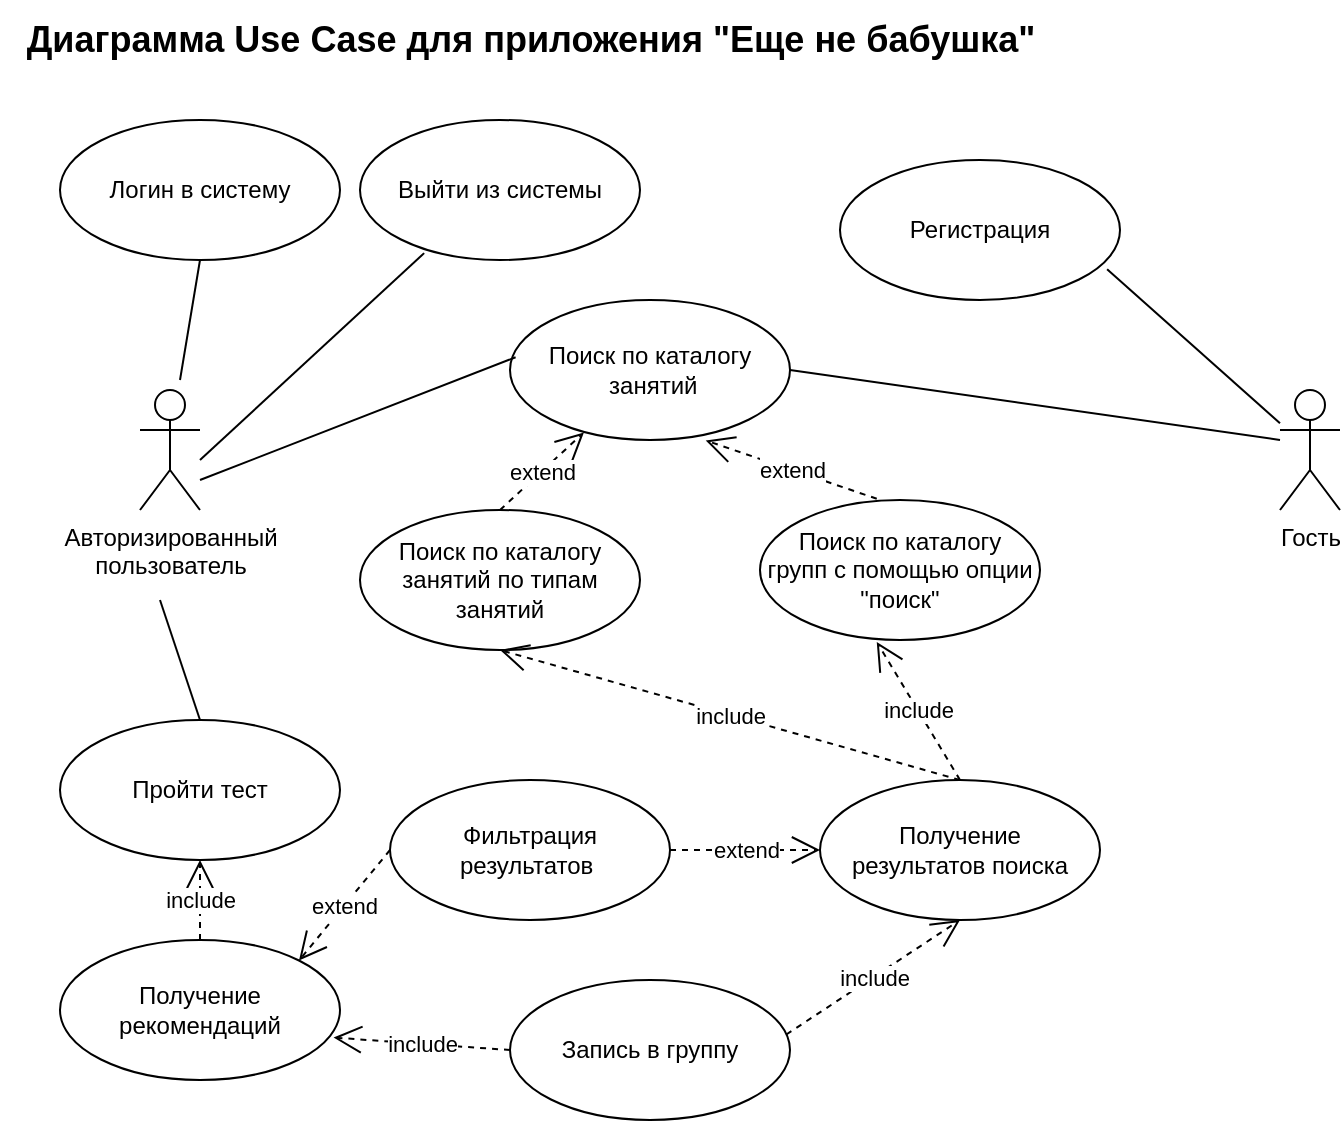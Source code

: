 <mxfile version="23.0.2" type="device">
  <diagram name="Страница — 1" id="w7injDPHYg48146lP7M6">
    <mxGraphModel dx="1002" dy="551" grid="1" gridSize="10" guides="1" tooltips="1" connect="1" arrows="1" fold="1" page="1" pageScale="1" pageWidth="827" pageHeight="1169" math="0" shadow="0">
      <root>
        <mxCell id="0" />
        <mxCell id="1" parent="0" />
        <mxCell id="jt6bjv7asWVGR9pXcY7B-1" value="Авторизированный&lt;br&gt;пользователь" style="shape=umlActor;verticalLabelPosition=bottom;verticalAlign=top;html=1;" parent="1" vertex="1">
          <mxGeometry x="110" y="195" width="30" height="60" as="geometry" />
        </mxCell>
        <mxCell id="jt6bjv7asWVGR9pXcY7B-2" value="Логин в систему" style="ellipse;whiteSpace=wrap;html=1;" parent="1" vertex="1">
          <mxGeometry x="70" y="60" width="140" height="70" as="geometry" />
        </mxCell>
        <mxCell id="jt6bjv7asWVGR9pXcY7B-3" value="Выйти из системы" style="ellipse;whiteSpace=wrap;html=1;" parent="1" vertex="1">
          <mxGeometry x="220" y="60" width="140" height="70" as="geometry" />
        </mxCell>
        <mxCell id="jt6bjv7asWVGR9pXcY7B-4" value="Пройти тест" style="ellipse;whiteSpace=wrap;html=1;" parent="1" vertex="1">
          <mxGeometry x="70" y="360" width="140" height="70" as="geometry" />
        </mxCell>
        <mxCell id="jt6bjv7asWVGR9pXcY7B-5" value="Регистрация" style="ellipse;whiteSpace=wrap;html=1;" parent="1" vertex="1">
          <mxGeometry x="460" y="80" width="140" height="70" as="geometry" />
        </mxCell>
        <mxCell id="jt6bjv7asWVGR9pXcY7B-6" value="Поиск по каталогу&lt;br&gt;&amp;nbsp;занятий" style="ellipse;whiteSpace=wrap;html=1;" parent="1" vertex="1">
          <mxGeometry x="295" y="150" width="140" height="70" as="geometry" />
        </mxCell>
        <mxCell id="jt6bjv7asWVGR9pXcY7B-10" value="Гость" style="shape=umlActor;verticalLabelPosition=bottom;verticalAlign=top;html=1;" parent="1" vertex="1">
          <mxGeometry x="680" y="195" width="30" height="60" as="geometry" />
        </mxCell>
        <mxCell id="jt6bjv7asWVGR9pXcY7B-16" value="" style="endArrow=none;endFill=0;endSize=12;html=1;rounded=0;entryX=0.5;entryY=1;entryDx=0;entryDy=0;" parent="1" target="jt6bjv7asWVGR9pXcY7B-2" edge="1">
          <mxGeometry width="160" relative="1" as="geometry">
            <mxPoint x="130" y="190" as="sourcePoint" />
            <mxPoint x="300" y="220" as="targetPoint" />
          </mxGeometry>
        </mxCell>
        <mxCell id="jt6bjv7asWVGR9pXcY7B-17" value="" style="endArrow=none;endFill=0;endSize=12;html=1;rounded=0;entryX=0.229;entryY=0.951;entryDx=0;entryDy=0;entryPerimeter=0;" parent="1" target="jt6bjv7asWVGR9pXcY7B-3" edge="1">
          <mxGeometry width="160" relative="1" as="geometry">
            <mxPoint x="140" y="230" as="sourcePoint" />
            <mxPoint x="230" y="117" as="targetPoint" />
          </mxGeometry>
        </mxCell>
        <mxCell id="jt6bjv7asWVGR9pXcY7B-18" value="" style="endArrow=none;endFill=0;endSize=12;html=1;rounded=0;entryX=0.02;entryY=0.409;entryDx=0;entryDy=0;entryPerimeter=0;" parent="1" target="jt6bjv7asWVGR9pXcY7B-6" edge="1">
          <mxGeometry width="160" relative="1" as="geometry">
            <mxPoint x="140" y="240" as="sourcePoint" />
            <mxPoint x="237" y="197" as="targetPoint" />
          </mxGeometry>
        </mxCell>
        <mxCell id="jt6bjv7asWVGR9pXcY7B-19" value="" style="endArrow=none;endFill=0;endSize=12;html=1;rounded=0;entryX=0.954;entryY=0.78;entryDx=0;entryDy=0;entryPerimeter=0;" parent="1" source="jt6bjv7asWVGR9pXcY7B-10" target="jt6bjv7asWVGR9pXcY7B-5" edge="1">
          <mxGeometry width="160" relative="1" as="geometry">
            <mxPoint x="330" y="280" as="sourcePoint" />
            <mxPoint x="490" y="280" as="targetPoint" />
          </mxGeometry>
        </mxCell>
        <mxCell id="jt6bjv7asWVGR9pXcY7B-20" value="" style="endArrow=none;endFill=0;endSize=12;html=1;rounded=0;entryX=1;entryY=0.5;entryDx=0;entryDy=0;" parent="1" target="jt6bjv7asWVGR9pXcY7B-6" edge="1">
          <mxGeometry width="160" relative="1" as="geometry">
            <mxPoint x="680" y="220" as="sourcePoint" />
            <mxPoint x="588" y="151" as="targetPoint" />
          </mxGeometry>
        </mxCell>
        <mxCell id="jt6bjv7asWVGR9pXcY7B-21" value="&lt;b&gt;&lt;font style=&quot;font-size: 18px;&quot;&gt;Диаграмма Use Case для приложения &quot;Еще не бабушка&quot;&lt;/font&gt;&lt;/b&gt;" style="text;html=1;align=center;verticalAlign=middle;resizable=0;points=[];autosize=1;strokeColor=none;fillColor=none;" parent="1" vertex="1">
          <mxGeometry x="40" width="530" height="40" as="geometry" />
        </mxCell>
        <mxCell id="wQ_ZRCEykFptOy4qQa8p-3" value="Поиск по каталогу&lt;br&gt;групп с помощью опции &quot;поиск&quot;" style="ellipse;whiteSpace=wrap;html=1;" parent="1" vertex="1">
          <mxGeometry x="420" y="250" width="140" height="70" as="geometry" />
        </mxCell>
        <mxCell id="wQ_ZRCEykFptOy4qQa8p-4" value="Поиск по каталогу&lt;br&gt;занятий по типам занятий" style="ellipse;whiteSpace=wrap;html=1;" parent="1" vertex="1">
          <mxGeometry x="220" y="255" width="140" height="70" as="geometry" />
        </mxCell>
        <mxCell id="wQ_ZRCEykFptOy4qQa8p-8" value="Получение &lt;br&gt;результатов поиска" style="ellipse;whiteSpace=wrap;html=1;" parent="1" vertex="1">
          <mxGeometry x="450" y="390" width="140" height="70" as="geometry" />
        </mxCell>
        <mxCell id="wQ_ZRCEykFptOy4qQa8p-11" value="extend" style="endArrow=open;endSize=12;dashed=1;html=1;rounded=0;exitX=0.5;exitY=0;exitDx=0;exitDy=0;entryX=0.264;entryY=0.946;entryDx=0;entryDy=0;entryPerimeter=0;" parent="1" source="wQ_ZRCEykFptOy4qQa8p-4" target="jt6bjv7asWVGR9pXcY7B-6" edge="1">
          <mxGeometry width="160" relative="1" as="geometry">
            <mxPoint x="330" y="280" as="sourcePoint" />
            <mxPoint x="490" y="280" as="targetPoint" />
          </mxGeometry>
        </mxCell>
        <mxCell id="wQ_ZRCEykFptOy4qQa8p-12" value="include" style="endArrow=open;endSize=12;dashed=1;html=1;rounded=0;exitX=0.5;exitY=0;exitDx=0;exitDy=0;entryX=0.5;entryY=1;entryDx=0;entryDy=0;" parent="1" source="wQ_ZRCEykFptOy4qQa8p-8" target="wQ_ZRCEykFptOy4qQa8p-4" edge="1">
          <mxGeometry width="160" relative="1" as="geometry">
            <mxPoint x="330" y="280" as="sourcePoint" />
            <mxPoint x="490" y="280" as="targetPoint" />
          </mxGeometry>
        </mxCell>
        <mxCell id="wQ_ZRCEykFptOy4qQa8p-13" value="extend" style="endArrow=open;endSize=12;dashed=1;html=1;rounded=0;exitX=0.417;exitY=-0.009;exitDx=0;exitDy=0;exitPerimeter=0;entryX=0.699;entryY=1.003;entryDx=0;entryDy=0;entryPerimeter=0;" parent="1" source="wQ_ZRCEykFptOy4qQa8p-3" target="jt6bjv7asWVGR9pXcY7B-6" edge="1">
          <mxGeometry width="160" relative="1" as="geometry">
            <mxPoint x="330" y="280" as="sourcePoint" />
            <mxPoint x="490" y="280" as="targetPoint" />
          </mxGeometry>
        </mxCell>
        <mxCell id="wQ_ZRCEykFptOy4qQa8p-14" value="include" style="endArrow=open;endSize=12;dashed=1;html=1;rounded=0;exitX=0.5;exitY=0;exitDx=0;exitDy=0;entryX=0.417;entryY=1.014;entryDx=0;entryDy=0;entryPerimeter=0;" parent="1" source="wQ_ZRCEykFptOy4qQa8p-8" target="wQ_ZRCEykFptOy4qQa8p-3" edge="1">
          <mxGeometry width="160" relative="1" as="geometry">
            <mxPoint x="380" y="495" as="sourcePoint" />
            <mxPoint x="480" y="370" as="targetPoint" />
          </mxGeometry>
        </mxCell>
        <mxCell id="wQ_ZRCEykFptOy4qQa8p-18" value="" style="html=1;verticalAlign=bottom;endArrow=none;curved=0;rounded=0;entryX=0.5;entryY=0;entryDx=0;entryDy=0;endFill=0;" parent="1" target="jt6bjv7asWVGR9pXcY7B-4" edge="1">
          <mxGeometry width="80" relative="1" as="geometry">
            <mxPoint x="120" y="300" as="sourcePoint" />
            <mxPoint x="450" y="280" as="targetPoint" />
          </mxGeometry>
        </mxCell>
        <mxCell id="wQ_ZRCEykFptOy4qQa8p-24" value="Получение рекомендаций" style="ellipse;whiteSpace=wrap;html=1;" parent="1" vertex="1">
          <mxGeometry x="70" y="470" width="140" height="70" as="geometry" />
        </mxCell>
        <mxCell id="wQ_ZRCEykFptOy4qQa8p-25" value="include" style="endArrow=open;endSize=12;dashed=1;html=1;rounded=0;exitX=0.5;exitY=0;exitDx=0;exitDy=0;entryX=0.5;entryY=1;entryDx=0;entryDy=0;" parent="1" source="wQ_ZRCEykFptOy4qQa8p-24" target="jt6bjv7asWVGR9pXcY7B-4" edge="1">
          <mxGeometry width="160" relative="1" as="geometry">
            <mxPoint x="330" y="280" as="sourcePoint" />
            <mxPoint x="490" y="280" as="targetPoint" />
          </mxGeometry>
        </mxCell>
        <mxCell id="3kPtaRYk3ld_0b2epU-p-1" value="Фильтрация результатов&amp;nbsp;" style="ellipse;whiteSpace=wrap;html=1;" vertex="1" parent="1">
          <mxGeometry x="235" y="390" width="140" height="70" as="geometry" />
        </mxCell>
        <mxCell id="3kPtaRYk3ld_0b2epU-p-2" value="extend" style="endArrow=open;endSize=12;dashed=1;html=1;rounded=0;exitX=1;exitY=0.5;exitDx=0;exitDy=0;entryX=0;entryY=0.5;entryDx=0;entryDy=0;" edge="1" parent="1" source="3kPtaRYk3ld_0b2epU-p-1" target="wQ_ZRCEykFptOy4qQa8p-8">
          <mxGeometry width="160" relative="1" as="geometry">
            <mxPoint x="489" y="442.5" as="sourcePoint" />
            <mxPoint x="414" y="387.5" as="targetPoint" />
          </mxGeometry>
        </mxCell>
        <mxCell id="3kPtaRYk3ld_0b2epU-p-7" value="extend" style="endArrow=open;endSize=12;dashed=1;html=1;rounded=0;exitX=0;exitY=0.5;exitDx=0;exitDy=0;entryX=1;entryY=0;entryDx=0;entryDy=0;" edge="1" parent="1" source="3kPtaRYk3ld_0b2epU-p-1" target="wQ_ZRCEykFptOy4qQa8p-24">
          <mxGeometry width="160" relative="1" as="geometry">
            <mxPoint x="375" y="390" as="sourcePoint" />
            <mxPoint x="300" y="335" as="targetPoint" />
            <Array as="points" />
          </mxGeometry>
        </mxCell>
        <mxCell id="3kPtaRYk3ld_0b2epU-p-9" value="Запись в группу" style="ellipse;whiteSpace=wrap;html=1;" vertex="1" parent="1">
          <mxGeometry x="295" y="490" width="140" height="70" as="geometry" />
        </mxCell>
        <mxCell id="3kPtaRYk3ld_0b2epU-p-10" value="include" style="endArrow=open;endSize=12;dashed=1;html=1;rounded=0;exitX=0;exitY=0.5;exitDx=0;exitDy=0;entryX=0.977;entryY=0.697;entryDx=0;entryDy=0;entryPerimeter=0;" edge="1" parent="1" source="3kPtaRYk3ld_0b2epU-p-9" target="wQ_ZRCEykFptOy4qQa8p-24">
          <mxGeometry width="160" relative="1" as="geometry">
            <mxPoint x="530" y="400" as="sourcePoint" />
            <mxPoint x="300" y="335" as="targetPoint" />
          </mxGeometry>
        </mxCell>
        <mxCell id="3kPtaRYk3ld_0b2epU-p-11" value="include" style="endArrow=open;endSize=12;dashed=1;html=1;rounded=0;exitX=0.987;exitY=0.389;exitDx=0;exitDy=0;entryX=0.5;entryY=1;entryDx=0;entryDy=0;exitPerimeter=0;" edge="1" parent="1" source="3kPtaRYk3ld_0b2epU-p-9" target="wQ_ZRCEykFptOy4qQa8p-8">
          <mxGeometry width="160" relative="1" as="geometry">
            <mxPoint x="305" y="535" as="sourcePoint" />
            <mxPoint x="217" y="529" as="targetPoint" />
          </mxGeometry>
        </mxCell>
      </root>
    </mxGraphModel>
  </diagram>
</mxfile>
